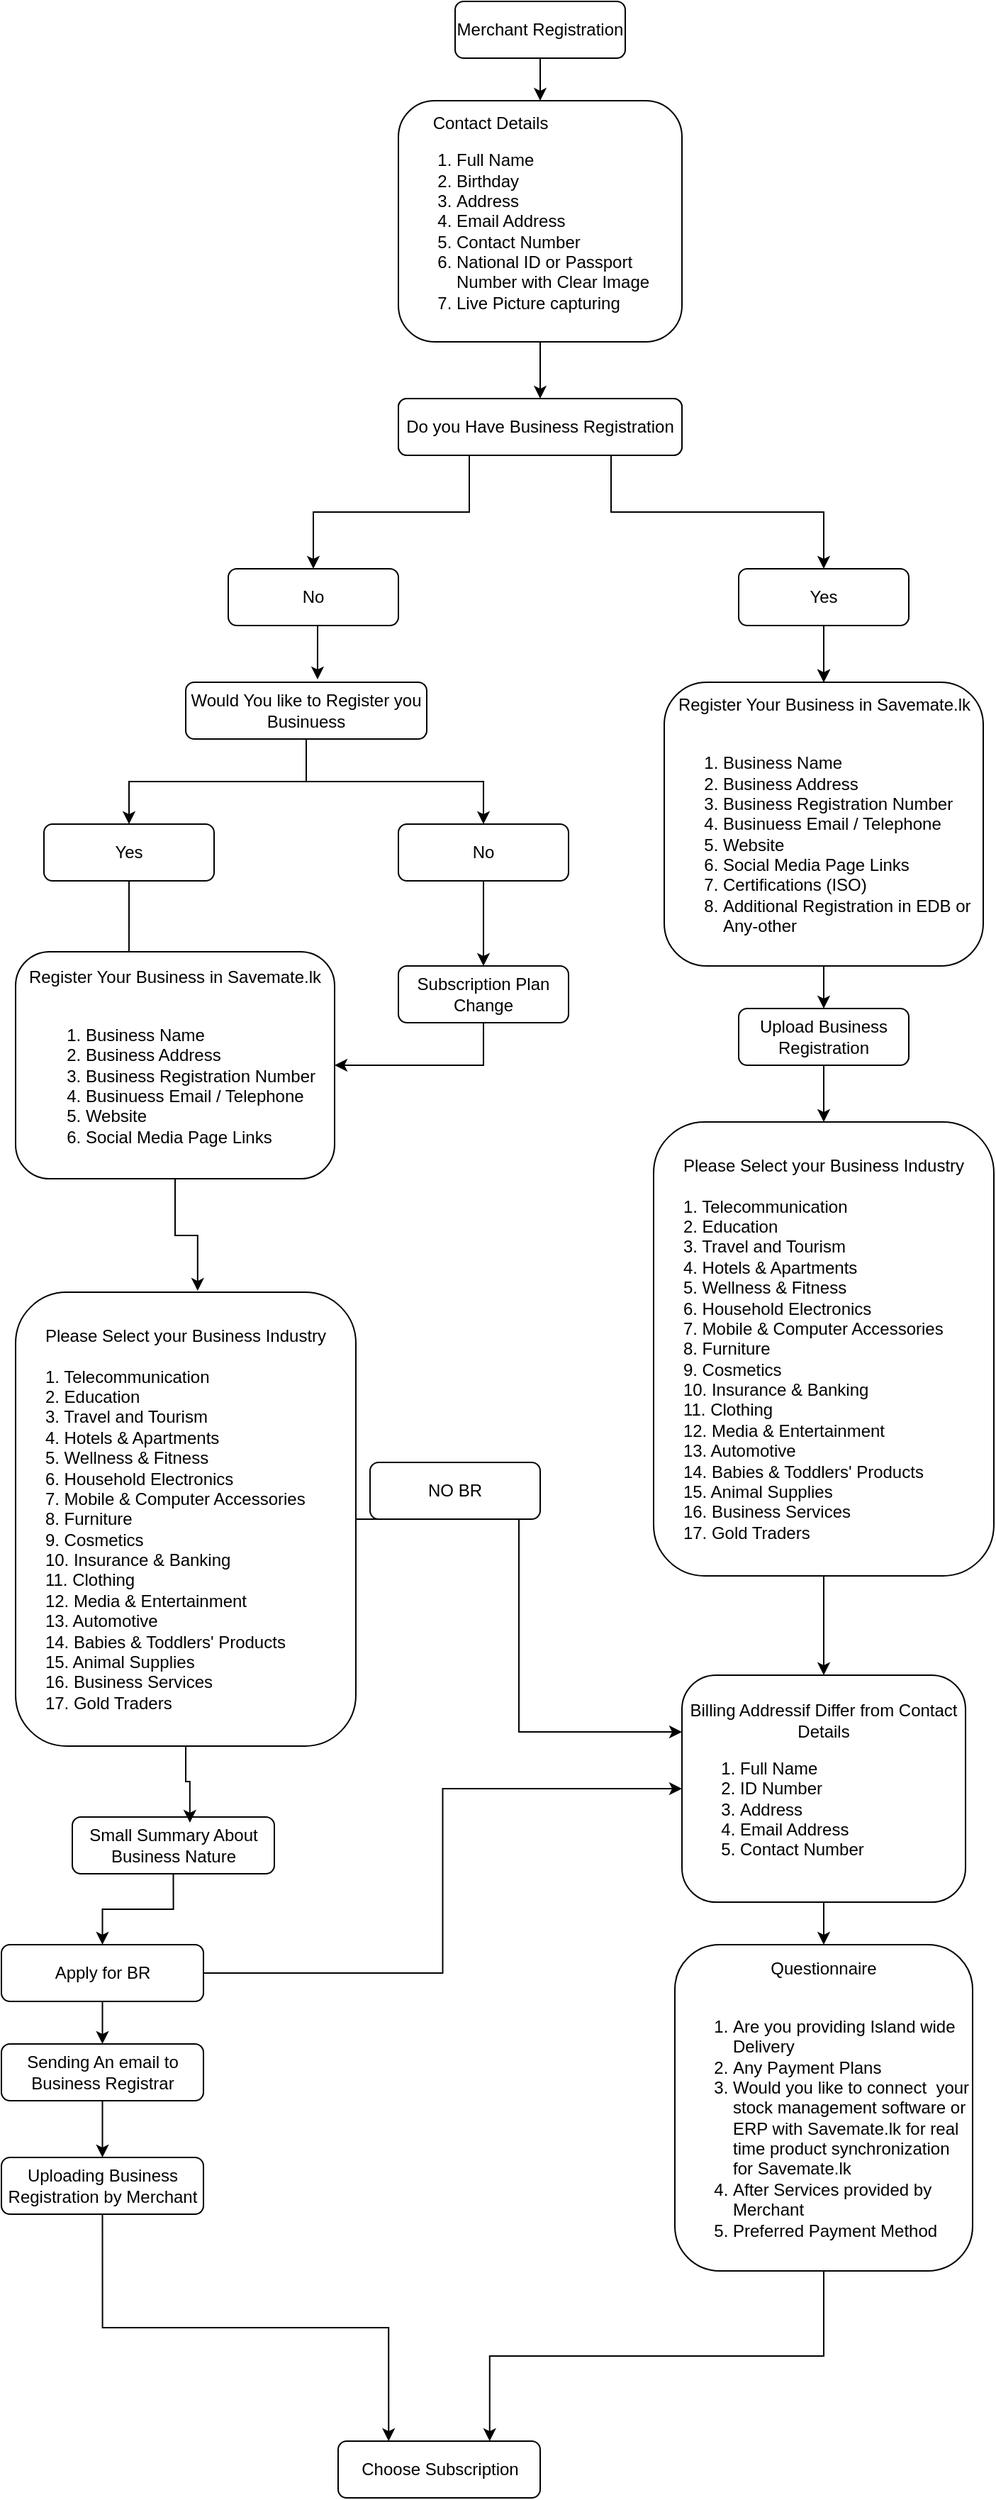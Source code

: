 <mxfile version="26.0.10">
  <diagram id="C5RBs43oDa-KdzZeNtuy" name="Page-1">
    <mxGraphModel dx="1434" dy="754" grid="1" gridSize="10" guides="1" tooltips="1" connect="1" arrows="1" fold="1" page="1" pageScale="1" pageWidth="827" pageHeight="1169" math="0" shadow="0">
      <root>
        <mxCell id="WIyWlLk6GJQsqaUBKTNV-0" />
        <mxCell id="WIyWlLk6GJQsqaUBKTNV-1" parent="WIyWlLk6GJQsqaUBKTNV-0" />
        <mxCell id="qfl9MBtD9tE9nQpcT406-1" style="edgeStyle=orthogonalEdgeStyle;rounded=0;orthogonalLoop=1;jettySize=auto;html=1;exitX=0.5;exitY=1;exitDx=0;exitDy=0;entryX=0.5;entryY=0;entryDx=0;entryDy=0;" edge="1" parent="WIyWlLk6GJQsqaUBKTNV-1" source="WIyWlLk6GJQsqaUBKTNV-3" target="WIyWlLk6GJQsqaUBKTNV-7">
          <mxGeometry relative="1" as="geometry" />
        </mxCell>
        <mxCell id="WIyWlLk6GJQsqaUBKTNV-3" value="Merchant Registration" style="rounded=1;whiteSpace=wrap;html=1;fontSize=12;glass=0;strokeWidth=1;shadow=0;" parent="WIyWlLk6GJQsqaUBKTNV-1" vertex="1">
          <mxGeometry x="320" y="40" width="120" height="40" as="geometry" />
        </mxCell>
        <mxCell id="qfl9MBtD9tE9nQpcT406-4" style="edgeStyle=orthogonalEdgeStyle;rounded=0;orthogonalLoop=1;jettySize=auto;html=1;exitX=0.5;exitY=1;exitDx=0;exitDy=0;" edge="1" parent="WIyWlLk6GJQsqaUBKTNV-1" source="WIyWlLk6GJQsqaUBKTNV-7" target="qfl9MBtD9tE9nQpcT406-3">
          <mxGeometry relative="1" as="geometry" />
        </mxCell>
        <mxCell id="WIyWlLk6GJQsqaUBKTNV-7" value="&lt;div align=&quot;left&quot;&gt;&amp;nbsp;&amp;nbsp;&amp;nbsp;&amp;nbsp;&amp;nbsp;&amp;nbsp; Contact Details&lt;br&gt;&lt;ol&gt;&lt;li&gt;Full Name&lt;/li&gt;&lt;li&gt;Birthday&lt;/li&gt;&lt;li&gt;Address&lt;br&gt;&lt;/li&gt;&lt;li&gt;Email Address&lt;/li&gt;&lt;li&gt;Contact Number&lt;/li&gt;&lt;li&gt;National ID or Passport Number with Clear Image&lt;br&gt;&lt;/li&gt;&lt;li&gt;Live Picture capturing&lt;br&gt;&lt;/li&gt;&lt;/ol&gt;&lt;/div&gt;" style="rounded=1;whiteSpace=wrap;html=1;fontSize=12;glass=0;strokeWidth=1;shadow=0;" parent="WIyWlLk6GJQsqaUBKTNV-1" vertex="1">
          <mxGeometry x="280" y="110" width="200" height="170" as="geometry" />
        </mxCell>
        <mxCell id="qfl9MBtD9tE9nQpcT406-3" value="Select Business Type" style="rounded=1;whiteSpace=wrap;html=1;fontSize=12;glass=0;strokeWidth=1;shadow=0;" vertex="1" parent="WIyWlLk6GJQsqaUBKTNV-1">
          <mxGeometry x="280" y="320" width="200" height="40" as="geometry" />
        </mxCell>
        <mxCell id="qfl9MBtD9tE9nQpcT406-8" style="edgeStyle=orthogonalEdgeStyle;rounded=0;orthogonalLoop=1;jettySize=auto;html=1;exitX=0.25;exitY=1;exitDx=0;exitDy=0;entryX=0.5;entryY=0;entryDx=0;entryDy=0;" edge="1" parent="WIyWlLk6GJQsqaUBKTNV-1" source="qfl9MBtD9tE9nQpcT406-5" target="qfl9MBtD9tE9nQpcT406-6">
          <mxGeometry relative="1" as="geometry" />
        </mxCell>
        <mxCell id="qfl9MBtD9tE9nQpcT406-9" style="edgeStyle=orthogonalEdgeStyle;rounded=0;orthogonalLoop=1;jettySize=auto;html=1;exitX=0.75;exitY=1;exitDx=0;exitDy=0;" edge="1" parent="WIyWlLk6GJQsqaUBKTNV-1" source="qfl9MBtD9tE9nQpcT406-5" target="qfl9MBtD9tE9nQpcT406-7">
          <mxGeometry relative="1" as="geometry" />
        </mxCell>
        <mxCell id="qfl9MBtD9tE9nQpcT406-5" value="&lt;div&gt;Do you Have Business Registration&lt;/div&gt;" style="rounded=1;whiteSpace=wrap;html=1;fontSize=12;glass=0;strokeWidth=1;shadow=0;" vertex="1" parent="WIyWlLk6GJQsqaUBKTNV-1">
          <mxGeometry x="280" y="320" width="200" height="40" as="geometry" />
        </mxCell>
        <mxCell id="qfl9MBtD9tE9nQpcT406-6" value="No" style="rounded=1;whiteSpace=wrap;html=1;fontSize=12;glass=0;strokeWidth=1;shadow=0;" vertex="1" parent="WIyWlLk6GJQsqaUBKTNV-1">
          <mxGeometry x="160" y="440" width="120" height="40" as="geometry" />
        </mxCell>
        <mxCell id="qfl9MBtD9tE9nQpcT406-12" style="edgeStyle=orthogonalEdgeStyle;rounded=0;orthogonalLoop=1;jettySize=auto;html=1;exitX=0.5;exitY=1;exitDx=0;exitDy=0;entryX=0.5;entryY=0;entryDx=0;entryDy=0;" edge="1" parent="WIyWlLk6GJQsqaUBKTNV-1" source="qfl9MBtD9tE9nQpcT406-7" target="qfl9MBtD9tE9nQpcT406-10">
          <mxGeometry relative="1" as="geometry" />
        </mxCell>
        <mxCell id="qfl9MBtD9tE9nQpcT406-20" value="" style="edgeStyle=orthogonalEdgeStyle;rounded=0;orthogonalLoop=1;jettySize=auto;html=1;" edge="1" parent="WIyWlLk6GJQsqaUBKTNV-1" source="qfl9MBtD9tE9nQpcT406-7" target="qfl9MBtD9tE9nQpcT406-10">
          <mxGeometry relative="1" as="geometry" />
        </mxCell>
        <mxCell id="qfl9MBtD9tE9nQpcT406-7" value="Yes" style="rounded=1;whiteSpace=wrap;html=1;fontSize=12;glass=0;strokeWidth=1;shadow=0;" vertex="1" parent="WIyWlLk6GJQsqaUBKTNV-1">
          <mxGeometry x="520" y="440" width="120" height="40" as="geometry" />
        </mxCell>
        <mxCell id="qfl9MBtD9tE9nQpcT406-16" style="edgeStyle=orthogonalEdgeStyle;rounded=0;orthogonalLoop=1;jettySize=auto;html=1;exitX=0.5;exitY=1;exitDx=0;exitDy=0;entryX=0.5;entryY=0;entryDx=0;entryDy=0;" edge="1" parent="WIyWlLk6GJQsqaUBKTNV-1" source="qfl9MBtD9tE9nQpcT406-10" target="qfl9MBtD9tE9nQpcT406-15">
          <mxGeometry relative="1" as="geometry" />
        </mxCell>
        <mxCell id="qfl9MBtD9tE9nQpcT406-10" value="&lt;div&gt;Register Your Business in Savemate.lk&lt;/div&gt;&lt;div&gt;&lt;br&gt;&lt;/div&gt;&lt;div align=&quot;left&quot;&gt;&lt;ol&gt;&lt;li&gt;Business Name&lt;br&gt;&lt;/li&gt;&lt;li&gt;Business Address&lt;br&gt;&lt;/li&gt;&lt;li&gt;Business Registration Number&lt;br&gt;&lt;/li&gt;&lt;li&gt;Businuess Email / Telephone &lt;br&gt;&lt;/li&gt;&lt;li&gt;Website&lt;/li&gt;&lt;li&gt;Social Media Page Links&lt;/li&gt;&lt;li&gt;Certifications (ISO)&lt;/li&gt;&lt;li&gt;Additional Registration in EDB or Any-other &lt;br&gt;&lt;/li&gt;&lt;/ol&gt;&lt;/div&gt;" style="rounded=1;whiteSpace=wrap;html=1;fontSize=12;glass=0;strokeWidth=1;shadow=0;" vertex="1" parent="WIyWlLk6GJQsqaUBKTNV-1">
          <mxGeometry x="467.5" y="520" width="225" height="200" as="geometry" />
        </mxCell>
        <mxCell id="qfl9MBtD9tE9nQpcT406-19" style="edgeStyle=orthogonalEdgeStyle;rounded=0;orthogonalLoop=1;jettySize=auto;html=1;" edge="1" parent="WIyWlLk6GJQsqaUBKTNV-1" source="qfl9MBtD9tE9nQpcT406-13" target="qfl9MBtD9tE9nQpcT406-18">
          <mxGeometry relative="1" as="geometry" />
        </mxCell>
        <mxCell id="qfl9MBtD9tE9nQpcT406-13" value="&lt;div&gt;Please Select your&amp;nbsp;Business Industry&lt;/div&gt;&lt;div&gt;&lt;br&gt;&lt;/div&gt;&lt;div align=&quot;left&quot;&gt;1. Telecommunication&lt;br&gt;2. Education&lt;br&gt;3. Travel and Tourism&lt;br&gt;4. Hotels &amp;amp; Apartments&lt;br&gt;5. Wellness &amp;amp; Fitness&lt;br&gt;6. Household Electronics&lt;br&gt;7. Mobile &amp;amp; Computer Accessories&lt;br&gt;8. Furniture&lt;br&gt;9. Cosmetics&lt;br&gt;10. Insurance &amp;amp; Banking&lt;br&gt;11. Clothing&lt;br&gt;12. Media &amp;amp; Entertainment&lt;br&gt;13. Automotive&lt;br&gt;14. Babies &amp;amp; Toddlers&#39; Products&lt;br&gt;15. Animal Supplies&lt;br&gt;16. Business Services&lt;br&gt;17. Gold Traders&lt;/div&gt;" style="rounded=1;whiteSpace=wrap;html=1;fontSize=12;glass=0;strokeWidth=1;shadow=0;" vertex="1" parent="WIyWlLk6GJQsqaUBKTNV-1">
          <mxGeometry x="460" y="830" width="240" height="320" as="geometry" />
        </mxCell>
        <mxCell id="qfl9MBtD9tE9nQpcT406-17" style="edgeStyle=orthogonalEdgeStyle;rounded=0;orthogonalLoop=1;jettySize=auto;html=1;exitX=0.5;exitY=1;exitDx=0;exitDy=0;entryX=0.5;entryY=0;entryDx=0;entryDy=0;" edge="1" parent="WIyWlLk6GJQsqaUBKTNV-1" source="qfl9MBtD9tE9nQpcT406-15" target="qfl9MBtD9tE9nQpcT406-13">
          <mxGeometry relative="1" as="geometry" />
        </mxCell>
        <mxCell id="qfl9MBtD9tE9nQpcT406-15" value="Upload Business Registration " style="rounded=1;whiteSpace=wrap;html=1;fontSize=12;glass=0;strokeWidth=1;shadow=0;" vertex="1" parent="WIyWlLk6GJQsqaUBKTNV-1">
          <mxGeometry x="520" y="750" width="120" height="40" as="geometry" />
        </mxCell>
        <mxCell id="qfl9MBtD9tE9nQpcT406-22" style="edgeStyle=orthogonalEdgeStyle;rounded=0;orthogonalLoop=1;jettySize=auto;html=1;exitX=0.5;exitY=1;exitDx=0;exitDy=0;entryX=0.5;entryY=0;entryDx=0;entryDy=0;" edge="1" parent="WIyWlLk6GJQsqaUBKTNV-1" source="qfl9MBtD9tE9nQpcT406-18" target="qfl9MBtD9tE9nQpcT406-21">
          <mxGeometry relative="1" as="geometry" />
        </mxCell>
        <mxCell id="qfl9MBtD9tE9nQpcT406-18" value="&lt;div&gt;Billing Addressif Differ from Contact Details&lt;br&gt;&lt;/div&gt;&lt;div align=&quot;left&quot;&gt;&lt;ol&gt;&lt;li&gt;Full Name&lt;/li&gt;&lt;li&gt;ID Number&lt;br&gt;&lt;/li&gt;&lt;li&gt;Address&lt;br&gt;&lt;/li&gt;&lt;li&gt;Email Address&lt;/li&gt;&lt;li&gt;Contact Number&lt;/li&gt;&lt;/ol&gt;&lt;/div&gt;" style="rounded=1;whiteSpace=wrap;html=1;fontSize=12;glass=0;strokeWidth=1;shadow=0;" vertex="1" parent="WIyWlLk6GJQsqaUBKTNV-1">
          <mxGeometry x="480" y="1220" width="200" height="160" as="geometry" />
        </mxCell>
        <mxCell id="qfl9MBtD9tE9nQpcT406-51" style="edgeStyle=orthogonalEdgeStyle;rounded=0;orthogonalLoop=1;jettySize=auto;html=1;exitX=0.5;exitY=1;exitDx=0;exitDy=0;entryX=0.75;entryY=0;entryDx=0;entryDy=0;" edge="1" parent="WIyWlLk6GJQsqaUBKTNV-1" source="qfl9MBtD9tE9nQpcT406-21" target="qfl9MBtD9tE9nQpcT406-49">
          <mxGeometry relative="1" as="geometry" />
        </mxCell>
        <mxCell id="qfl9MBtD9tE9nQpcT406-21" value="&lt;div&gt;Questionnaire&lt;/div&gt;&lt;div&gt;&lt;br&gt;&lt;/div&gt;&lt;div align=&quot;left&quot;&gt;&lt;ol&gt;&lt;li&gt;Are you providing Island wide Delivery&lt;/li&gt;&lt;li&gt;Any Payment Plans &lt;br&gt;&lt;/li&gt;&lt;li&gt;Would you like to connect&amp;nbsp; your stock management software or ERP with Savemate.lk for real time product synchronization for Savemate.lk&lt;/li&gt;&lt;li&gt;After Services provided by Merchant&lt;/li&gt;&lt;li&gt;Preferred Payment Method&lt;br&gt;&lt;/li&gt;&lt;/ol&gt;&lt;/div&gt;" style="rounded=1;whiteSpace=wrap;html=1;fontSize=12;glass=0;strokeWidth=1;shadow=0;" vertex="1" parent="WIyWlLk6GJQsqaUBKTNV-1">
          <mxGeometry x="475" y="1410" width="210" height="230" as="geometry" />
        </mxCell>
        <mxCell id="qfl9MBtD9tE9nQpcT406-27" style="edgeStyle=orthogonalEdgeStyle;rounded=0;orthogonalLoop=1;jettySize=auto;html=1;exitX=0.5;exitY=1;exitDx=0;exitDy=0;entryX=0.5;entryY=0;entryDx=0;entryDy=0;" edge="1" parent="WIyWlLk6GJQsqaUBKTNV-1" source="qfl9MBtD9tE9nQpcT406-23" target="qfl9MBtD9tE9nQpcT406-25">
          <mxGeometry relative="1" as="geometry" />
        </mxCell>
        <mxCell id="qfl9MBtD9tE9nQpcT406-28" style="edgeStyle=orthogonalEdgeStyle;rounded=0;orthogonalLoop=1;jettySize=auto;html=1;exitX=0.5;exitY=1;exitDx=0;exitDy=0;entryX=0.5;entryY=0;entryDx=0;entryDy=0;" edge="1" parent="WIyWlLk6GJQsqaUBKTNV-1" source="qfl9MBtD9tE9nQpcT406-23" target="qfl9MBtD9tE9nQpcT406-26">
          <mxGeometry relative="1" as="geometry" />
        </mxCell>
        <mxCell id="qfl9MBtD9tE9nQpcT406-23" value="Would You like to Register you Businuess" style="rounded=1;whiteSpace=wrap;html=1;fontSize=12;glass=0;strokeWidth=1;shadow=0;" vertex="1" parent="WIyWlLk6GJQsqaUBKTNV-1">
          <mxGeometry x="130" y="520" width="170" height="40" as="geometry" />
        </mxCell>
        <mxCell id="qfl9MBtD9tE9nQpcT406-24" style="edgeStyle=orthogonalEdgeStyle;rounded=0;orthogonalLoop=1;jettySize=auto;html=1;exitX=0.5;exitY=1;exitDx=0;exitDy=0;entryX=0.547;entryY=-0.05;entryDx=0;entryDy=0;entryPerimeter=0;" edge="1" parent="WIyWlLk6GJQsqaUBKTNV-1" source="qfl9MBtD9tE9nQpcT406-6" target="qfl9MBtD9tE9nQpcT406-23">
          <mxGeometry relative="1" as="geometry" />
        </mxCell>
        <mxCell id="qfl9MBtD9tE9nQpcT406-25" value="Yes" style="rounded=1;whiteSpace=wrap;html=1;fontSize=12;glass=0;strokeWidth=1;shadow=0;" vertex="1" parent="WIyWlLk6GJQsqaUBKTNV-1">
          <mxGeometry x="30" y="620" width="120" height="40" as="geometry" />
        </mxCell>
        <mxCell id="qfl9MBtD9tE9nQpcT406-45" style="edgeStyle=orthogonalEdgeStyle;rounded=0;orthogonalLoop=1;jettySize=auto;html=1;exitX=0.5;exitY=1;exitDx=0;exitDy=0;entryX=0.5;entryY=0;entryDx=0;entryDy=0;" edge="1" parent="WIyWlLk6GJQsqaUBKTNV-1" source="qfl9MBtD9tE9nQpcT406-26" target="qfl9MBtD9tE9nQpcT406-44">
          <mxGeometry relative="1" as="geometry" />
        </mxCell>
        <mxCell id="qfl9MBtD9tE9nQpcT406-26" value="No" style="rounded=1;whiteSpace=wrap;html=1;fontSize=12;glass=0;strokeWidth=1;shadow=0;" vertex="1" parent="WIyWlLk6GJQsqaUBKTNV-1">
          <mxGeometry x="280" y="620" width="120" height="40" as="geometry" />
        </mxCell>
        <mxCell id="qfl9MBtD9tE9nQpcT406-30" style="edgeStyle=orthogonalEdgeStyle;rounded=0;orthogonalLoop=1;jettySize=auto;html=1;exitX=0.5;exitY=1;exitDx=0;exitDy=0;entryX=0.684;entryY=0.05;entryDx=0;entryDy=0;entryPerimeter=0;" edge="1" parent="WIyWlLk6GJQsqaUBKTNV-1" source="qfl9MBtD9tE9nQpcT406-25">
          <mxGeometry relative="1" as="geometry">
            <mxPoint x="89.96" y="722" as="targetPoint" />
          </mxGeometry>
        </mxCell>
        <mxCell id="qfl9MBtD9tE9nQpcT406-31" value="&lt;div&gt;Register Your Business in Savemate.lk&lt;/div&gt;&lt;div&gt;&lt;br&gt;&lt;/div&gt;&lt;div align=&quot;left&quot;&gt;&lt;ol&gt;&lt;li&gt;Business Name&lt;br&gt;&lt;/li&gt;&lt;li&gt;Business Address&lt;br&gt;&lt;/li&gt;&lt;li&gt;Business Registration Number&lt;br&gt;&lt;/li&gt;&lt;li&gt;Businuess Email / Telephone &lt;br&gt;&lt;/li&gt;&lt;li&gt;Website&lt;/li&gt;&lt;li&gt;Social Media Page Links&lt;br&gt;&lt;/li&gt;&lt;/ol&gt;&lt;/div&gt;" style="rounded=1;whiteSpace=wrap;html=1;fontSize=12;glass=0;strokeWidth=1;shadow=0;" vertex="1" parent="WIyWlLk6GJQsqaUBKTNV-1">
          <mxGeometry x="10" y="710" width="225" height="160" as="geometry" />
        </mxCell>
        <mxCell id="qfl9MBtD9tE9nQpcT406-47" style="edgeStyle=orthogonalEdgeStyle;rounded=0;orthogonalLoop=1;jettySize=auto;html=1;exitX=1;exitY=0.5;exitDx=0;exitDy=0;entryX=0;entryY=0.25;entryDx=0;entryDy=0;" edge="1" parent="WIyWlLk6GJQsqaUBKTNV-1" source="qfl9MBtD9tE9nQpcT406-32" target="qfl9MBtD9tE9nQpcT406-18">
          <mxGeometry relative="1" as="geometry" />
        </mxCell>
        <mxCell id="qfl9MBtD9tE9nQpcT406-32" value="&lt;div&gt;Please Select your&amp;nbsp;Business Industry&lt;/div&gt;&lt;div&gt;&lt;br&gt;&lt;/div&gt;&lt;div align=&quot;left&quot;&gt;1. Telecommunication&lt;br&gt;2. Education&lt;br&gt;3. Travel and Tourism&lt;br&gt;4. Hotels &amp;amp; Apartments&lt;br&gt;5. Wellness &amp;amp; Fitness&lt;br&gt;6. Household Electronics&lt;br&gt;7. Mobile &amp;amp; Computer Accessories&lt;br&gt;8. Furniture&lt;br&gt;9. Cosmetics&lt;br&gt;10. Insurance &amp;amp; Banking&lt;br&gt;11. Clothing&lt;br&gt;12. Media &amp;amp; Entertainment&lt;br&gt;13. Automotive&lt;br&gt;14. Babies &amp;amp; Toddlers&#39; Products&lt;br&gt;15. Animal Supplies&lt;br&gt;16. Business Services&lt;br&gt;17. Gold Traders&lt;/div&gt;" style="rounded=1;whiteSpace=wrap;html=1;fontSize=12;glass=0;strokeWidth=1;shadow=0;" vertex="1" parent="WIyWlLk6GJQsqaUBKTNV-1">
          <mxGeometry x="10" y="950" width="240" height="320" as="geometry" />
        </mxCell>
        <mxCell id="qfl9MBtD9tE9nQpcT406-33" style="edgeStyle=orthogonalEdgeStyle;rounded=0;orthogonalLoop=1;jettySize=auto;html=1;exitX=0.5;exitY=1;exitDx=0;exitDy=0;entryX=0.535;entryY=-0.003;entryDx=0;entryDy=0;entryPerimeter=0;" edge="1" parent="WIyWlLk6GJQsqaUBKTNV-1" source="qfl9MBtD9tE9nQpcT406-31" target="qfl9MBtD9tE9nQpcT406-32">
          <mxGeometry relative="1" as="geometry" />
        </mxCell>
        <mxCell id="qfl9MBtD9tE9nQpcT406-37" style="edgeStyle=orthogonalEdgeStyle;rounded=0;orthogonalLoop=1;jettySize=auto;html=1;exitX=0.5;exitY=1;exitDx=0;exitDy=0;" edge="1" parent="WIyWlLk6GJQsqaUBKTNV-1" source="qfl9MBtD9tE9nQpcT406-34" target="qfl9MBtD9tE9nQpcT406-36">
          <mxGeometry relative="1" as="geometry" />
        </mxCell>
        <mxCell id="qfl9MBtD9tE9nQpcT406-34" value="Small Summary About Business Nature" style="rounded=1;whiteSpace=wrap;html=1;fontSize=12;glass=0;strokeWidth=1;shadow=0;" vertex="1" parent="WIyWlLk6GJQsqaUBKTNV-1">
          <mxGeometry x="50" y="1320" width="142.5" height="40" as="geometry" />
        </mxCell>
        <mxCell id="qfl9MBtD9tE9nQpcT406-35" style="edgeStyle=orthogonalEdgeStyle;rounded=0;orthogonalLoop=1;jettySize=auto;html=1;exitX=0.5;exitY=1;exitDx=0;exitDy=0;entryX=0.582;entryY=0.1;entryDx=0;entryDy=0;entryPerimeter=0;" edge="1" parent="WIyWlLk6GJQsqaUBKTNV-1" source="qfl9MBtD9tE9nQpcT406-32" target="qfl9MBtD9tE9nQpcT406-34">
          <mxGeometry relative="1" as="geometry" />
        </mxCell>
        <mxCell id="qfl9MBtD9tE9nQpcT406-39" style="edgeStyle=orthogonalEdgeStyle;rounded=0;orthogonalLoop=1;jettySize=auto;html=1;exitX=0.5;exitY=1;exitDx=0;exitDy=0;entryX=0.5;entryY=0;entryDx=0;entryDy=0;" edge="1" parent="WIyWlLk6GJQsqaUBKTNV-1" source="qfl9MBtD9tE9nQpcT406-36" target="qfl9MBtD9tE9nQpcT406-38">
          <mxGeometry relative="1" as="geometry" />
        </mxCell>
        <mxCell id="qfl9MBtD9tE9nQpcT406-40" style="edgeStyle=orthogonalEdgeStyle;rounded=0;orthogonalLoop=1;jettySize=auto;html=1;exitX=1;exitY=0.5;exitDx=0;exitDy=0;entryX=0;entryY=0.5;entryDx=0;entryDy=0;" edge="1" parent="WIyWlLk6GJQsqaUBKTNV-1" source="qfl9MBtD9tE9nQpcT406-36" target="qfl9MBtD9tE9nQpcT406-18">
          <mxGeometry relative="1" as="geometry" />
        </mxCell>
        <mxCell id="qfl9MBtD9tE9nQpcT406-36" value="Apply for BR" style="rounded=1;whiteSpace=wrap;html=1;fontSize=12;glass=0;strokeWidth=1;shadow=0;" vertex="1" parent="WIyWlLk6GJQsqaUBKTNV-1">
          <mxGeometry y="1410" width="142.5" height="40" as="geometry" />
        </mxCell>
        <mxCell id="qfl9MBtD9tE9nQpcT406-42" style="edgeStyle=orthogonalEdgeStyle;rounded=0;orthogonalLoop=1;jettySize=auto;html=1;exitX=0.5;exitY=1;exitDx=0;exitDy=0;entryX=0.5;entryY=0;entryDx=0;entryDy=0;" edge="1" parent="WIyWlLk6GJQsqaUBKTNV-1" source="qfl9MBtD9tE9nQpcT406-38" target="qfl9MBtD9tE9nQpcT406-41">
          <mxGeometry relative="1" as="geometry" />
        </mxCell>
        <mxCell id="qfl9MBtD9tE9nQpcT406-38" value="Sending An email to Business Registrar " style="rounded=1;whiteSpace=wrap;html=1;fontSize=12;glass=0;strokeWidth=1;shadow=0;" vertex="1" parent="WIyWlLk6GJQsqaUBKTNV-1">
          <mxGeometry y="1480" width="142.5" height="40" as="geometry" />
        </mxCell>
        <mxCell id="qfl9MBtD9tE9nQpcT406-50" style="edgeStyle=orthogonalEdgeStyle;rounded=0;orthogonalLoop=1;jettySize=auto;html=1;exitX=0.5;exitY=1;exitDx=0;exitDy=0;entryX=0.25;entryY=0;entryDx=0;entryDy=0;" edge="1" parent="WIyWlLk6GJQsqaUBKTNV-1" source="qfl9MBtD9tE9nQpcT406-41" target="qfl9MBtD9tE9nQpcT406-49">
          <mxGeometry relative="1" as="geometry" />
        </mxCell>
        <mxCell id="qfl9MBtD9tE9nQpcT406-41" value="Uploading Business Registration by Merchant" style="rounded=1;whiteSpace=wrap;html=1;fontSize=12;glass=0;strokeWidth=1;shadow=0;" vertex="1" parent="WIyWlLk6GJQsqaUBKTNV-1">
          <mxGeometry y="1560" width="142.5" height="40" as="geometry" />
        </mxCell>
        <mxCell id="qfl9MBtD9tE9nQpcT406-46" style="edgeStyle=orthogonalEdgeStyle;rounded=0;orthogonalLoop=1;jettySize=auto;html=1;exitX=0.5;exitY=1;exitDx=0;exitDy=0;entryX=1;entryY=0.5;entryDx=0;entryDy=0;" edge="1" parent="WIyWlLk6GJQsqaUBKTNV-1" source="qfl9MBtD9tE9nQpcT406-44" target="qfl9MBtD9tE9nQpcT406-31">
          <mxGeometry relative="1" as="geometry" />
        </mxCell>
        <mxCell id="qfl9MBtD9tE9nQpcT406-44" value="Subscription Plan Change" style="rounded=1;whiteSpace=wrap;html=1;fontSize=12;glass=0;strokeWidth=1;shadow=0;" vertex="1" parent="WIyWlLk6GJQsqaUBKTNV-1">
          <mxGeometry x="280" y="720" width="120" height="40" as="geometry" />
        </mxCell>
        <mxCell id="qfl9MBtD9tE9nQpcT406-48" value="&lt;div&gt;NO BR&lt;/div&gt;" style="rounded=1;whiteSpace=wrap;html=1;fontSize=12;glass=0;strokeWidth=1;shadow=0;" vertex="1" parent="WIyWlLk6GJQsqaUBKTNV-1">
          <mxGeometry x="260" y="1070" width="120" height="40" as="geometry" />
        </mxCell>
        <mxCell id="qfl9MBtD9tE9nQpcT406-49" value="Choose Subscription" style="rounded=1;whiteSpace=wrap;html=1;fontSize=12;glass=0;strokeWidth=1;shadow=0;" vertex="1" parent="WIyWlLk6GJQsqaUBKTNV-1">
          <mxGeometry x="237.5" y="1760" width="142.5" height="40" as="geometry" />
        </mxCell>
      </root>
    </mxGraphModel>
  </diagram>
</mxfile>
